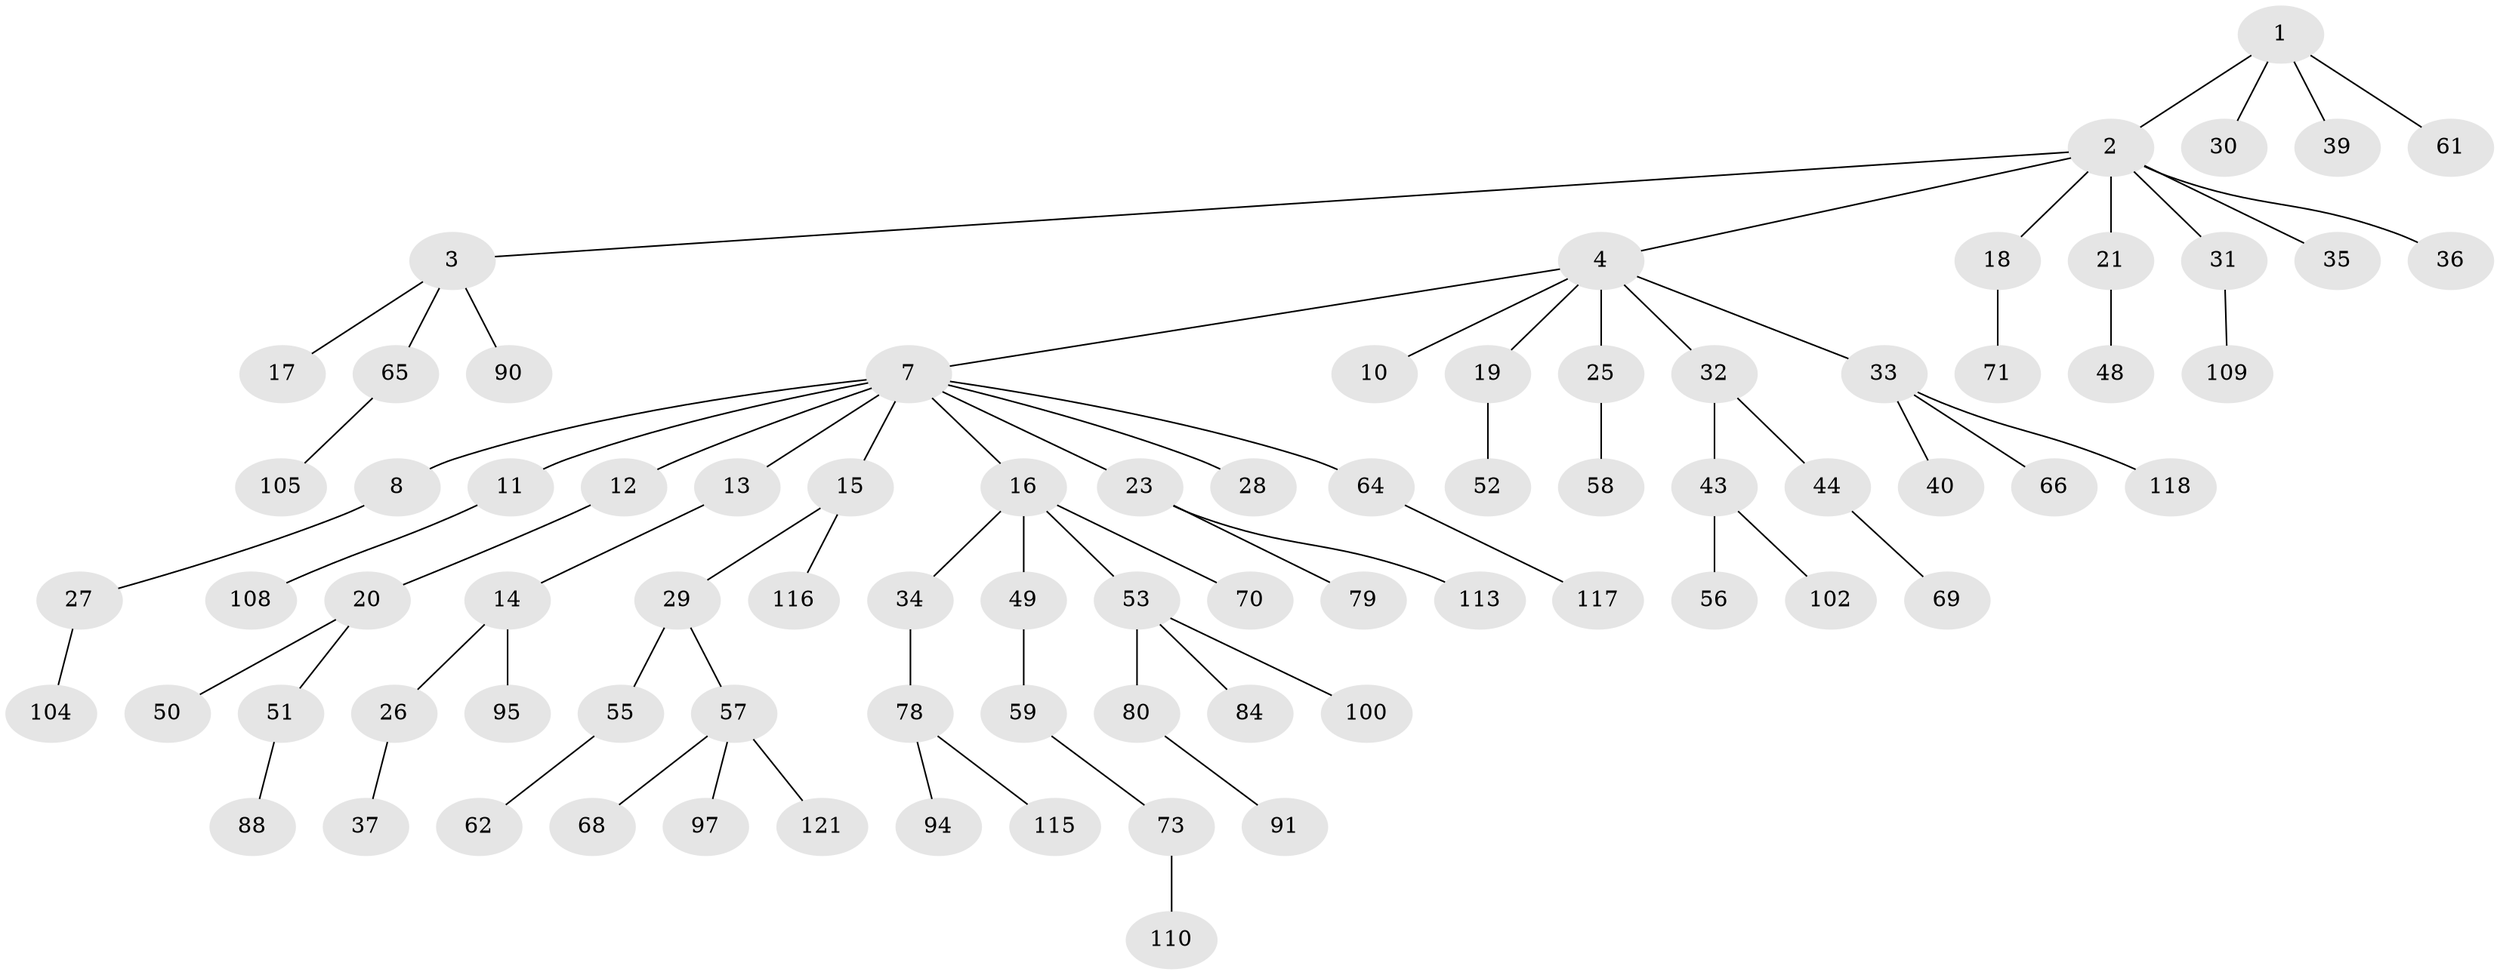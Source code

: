 // Generated by graph-tools (version 1.1) at 2025/24/03/03/25 07:24:08]
// undirected, 80 vertices, 79 edges
graph export_dot {
graph [start="1"]
  node [color=gray90,style=filled];
  1 [super="+22"];
  2 [super="+5"];
  3 [super="+54"];
  4 [super="+6"];
  7 [super="+9"];
  8;
  10;
  11 [super="+93"];
  12;
  13;
  14 [super="+103"];
  15;
  16 [super="+47"];
  17 [super="+101"];
  18;
  19 [super="+45"];
  20 [super="+114"];
  21 [super="+24"];
  23 [super="+42"];
  25 [super="+76"];
  26 [super="+38"];
  27;
  28;
  29 [super="+46"];
  30;
  31 [super="+60"];
  32 [super="+99"];
  33 [super="+75"];
  34 [super="+41"];
  35;
  36 [super="+77"];
  37;
  39;
  40 [super="+63"];
  43 [super="+87"];
  44;
  48 [super="+83"];
  49;
  50;
  51;
  52 [super="+98"];
  53 [super="+67"];
  55 [super="+81"];
  56;
  57 [super="+85"];
  58 [super="+72"];
  59 [super="+74"];
  61;
  62;
  64 [super="+112"];
  65 [super="+106"];
  66;
  68 [super="+96"];
  69 [super="+119"];
  70;
  71 [super="+82"];
  73 [super="+111"];
  78 [super="+107"];
  79;
  80 [super="+86"];
  84 [super="+89"];
  88 [super="+92"];
  90;
  91;
  94;
  95;
  97;
  100;
  102;
  104;
  105;
  108;
  109;
  110;
  113 [super="+120"];
  115;
  116;
  117;
  118;
  121;
  1 -- 2;
  1 -- 61;
  1 -- 30;
  1 -- 39;
  2 -- 3;
  2 -- 4;
  2 -- 18;
  2 -- 21;
  2 -- 31;
  2 -- 35;
  2 -- 36;
  3 -- 17;
  3 -- 65;
  3 -- 90;
  4 -- 10;
  4 -- 19;
  4 -- 32;
  4 -- 33;
  4 -- 7;
  4 -- 25;
  7 -- 8;
  7 -- 13;
  7 -- 16;
  7 -- 23;
  7 -- 64;
  7 -- 11;
  7 -- 12;
  7 -- 28;
  7 -- 15;
  8 -- 27;
  11 -- 108;
  12 -- 20;
  13 -- 14;
  14 -- 26;
  14 -- 95;
  15 -- 29;
  15 -- 116;
  16 -- 34;
  16 -- 49;
  16 -- 53;
  16 -- 70;
  18 -- 71;
  19 -- 52;
  20 -- 50;
  20 -- 51;
  21 -- 48;
  23 -- 79;
  23 -- 113;
  25 -- 58;
  26 -- 37;
  27 -- 104;
  29 -- 57;
  29 -- 55;
  31 -- 109;
  32 -- 43;
  32 -- 44;
  33 -- 40;
  33 -- 66;
  33 -- 118;
  34 -- 78;
  43 -- 56;
  43 -- 102;
  44 -- 69;
  49 -- 59;
  51 -- 88;
  53 -- 84;
  53 -- 100;
  53 -- 80;
  55 -- 62;
  57 -- 68;
  57 -- 97;
  57 -- 121;
  59 -- 73;
  64 -- 117;
  65 -- 105;
  73 -- 110;
  78 -- 94;
  78 -- 115;
  80 -- 91;
}
